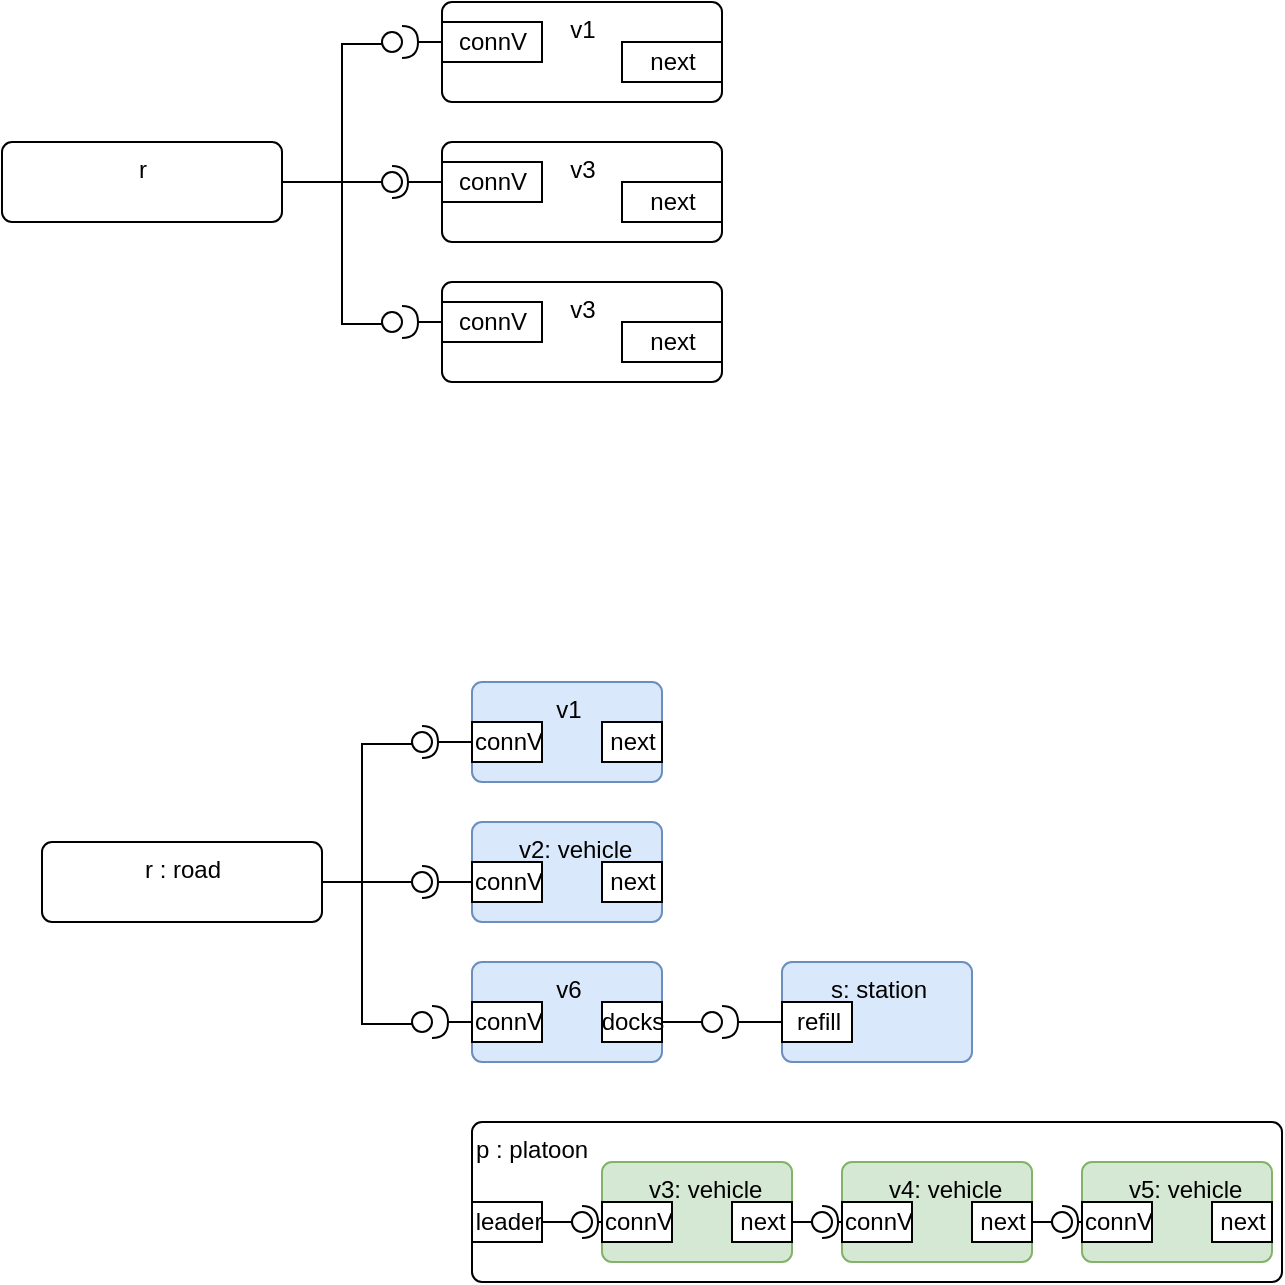 <mxfile version="13.9.7" type="github">
  <diagram id="prtHgNgQTEPvFCAcTncT" name="Page-1">
    <mxGraphModel dx="920" dy="552" grid="1" gridSize="10" guides="1" tooltips="1" connect="1" arrows="1" fold="1" page="1" pageScale="1" pageWidth="827" pageHeight="1169" math="0" shadow="0">
      <root>
        <mxCell id="0" />
        <mxCell id="1" parent="0" />
        <mxCell id="lvoN21BrQN5qua_dWYZV-4" value="r" style="html=1;align=center;verticalAlign=top;rounded=1;absoluteArcSize=1;arcSize=10;dashed=0;" vertex="1" parent="1">
          <mxGeometry x="110" y="260" width="140" height="40" as="geometry" />
        </mxCell>
        <mxCell id="lvoN21BrQN5qua_dWYZV-6" value="" style="rounded=0;orthogonalLoop=1;jettySize=auto;html=1;endArrow=none;endFill=0;exitX=1;exitY=0.5;exitDx=0;exitDy=0;entryX=0.2;entryY=0.6;entryDx=0;entryDy=0;entryPerimeter=0;" edge="1" target="lvoN21BrQN5qua_dWYZV-8" parent="1" source="lvoN21BrQN5qua_dWYZV-4">
          <mxGeometry relative="1" as="geometry">
            <mxPoint x="390" y="405" as="sourcePoint" />
            <mxPoint x="280" y="105" as="targetPoint" />
            <Array as="points">
              <mxPoint x="280" y="280" />
              <mxPoint x="280" y="211" />
            </Array>
          </mxGeometry>
        </mxCell>
        <mxCell id="lvoN21BrQN5qua_dWYZV-7" value="" style="rounded=0;orthogonalLoop=1;jettySize=auto;html=1;endArrow=halfCircle;endFill=0;endSize=6;strokeWidth=1;exitX=0;exitY=0.5;exitDx=0;exitDy=0;" edge="1" parent="1" source="lvoN21BrQN5qua_dWYZV-15">
          <mxGeometry relative="1" as="geometry">
            <mxPoint x="540" y="390" as="sourcePoint" />
            <mxPoint x="310" y="210" as="targetPoint" />
          </mxGeometry>
        </mxCell>
        <mxCell id="lvoN21BrQN5qua_dWYZV-8" value="" style="ellipse;whiteSpace=wrap;html=1;fontFamily=Helvetica;fontSize=12;fontColor=#000000;align=center;strokeColor=#000000;fillColor=#ffffff;points=[];aspect=fixed;resizable=0;" vertex="1" parent="1">
          <mxGeometry x="300" y="205" width="10" height="10" as="geometry" />
        </mxCell>
        <mxCell id="lvoN21BrQN5qua_dWYZV-9" value="v1" style="html=1;align=center;verticalAlign=top;rounded=1;absoluteArcSize=1;arcSize=10;dashed=0;" vertex="1" parent="1">
          <mxGeometry x="330" y="190" width="140" height="50" as="geometry" />
        </mxCell>
        <mxCell id="lvoN21BrQN5qua_dWYZV-15" value="connV" style="html=1;" vertex="1" parent="1">
          <mxGeometry x="330" y="200" width="50" height="20" as="geometry" />
        </mxCell>
        <mxCell id="lvoN21BrQN5qua_dWYZV-16" value="next" style="html=1;" vertex="1" parent="1">
          <mxGeometry x="420" y="210" width="50" height="20" as="geometry" />
        </mxCell>
        <mxCell id="lvoN21BrQN5qua_dWYZV-19" value="" style="rounded=0;orthogonalLoop=1;jettySize=auto;html=1;endArrow=none;endFill=0;entryX=0.2;entryY=0.6;entryDx=0;entryDy=0;entryPerimeter=0;" edge="1" parent="1" target="lvoN21BrQN5qua_dWYZV-21">
          <mxGeometry relative="1" as="geometry">
            <mxPoint x="250" y="280" as="sourcePoint" />
            <mxPoint x="280" y="355" as="targetPoint" />
            <Array as="points">
              <mxPoint x="280" y="280" />
              <mxPoint x="280" y="351" />
            </Array>
          </mxGeometry>
        </mxCell>
        <mxCell id="lvoN21BrQN5qua_dWYZV-20" value="" style="rounded=0;orthogonalLoop=1;jettySize=auto;html=1;endArrow=halfCircle;endFill=0;endSize=6;strokeWidth=1;exitX=0;exitY=0.5;exitDx=0;exitDy=0;" edge="1" parent="1" source="lvoN21BrQN5qua_dWYZV-23">
          <mxGeometry relative="1" as="geometry">
            <mxPoint x="540" y="530" as="sourcePoint" />
            <mxPoint x="310" y="350" as="targetPoint" />
          </mxGeometry>
        </mxCell>
        <mxCell id="lvoN21BrQN5qua_dWYZV-21" value="" style="ellipse;whiteSpace=wrap;html=1;fontFamily=Helvetica;fontSize=12;fontColor=#000000;align=center;strokeColor=#000000;fillColor=#ffffff;points=[];aspect=fixed;resizable=0;" vertex="1" parent="1">
          <mxGeometry x="300" y="345" width="10" height="10" as="geometry" />
        </mxCell>
        <mxCell id="lvoN21BrQN5qua_dWYZV-22" value="v3" style="html=1;align=center;verticalAlign=top;rounded=1;absoluteArcSize=1;arcSize=10;dashed=0;" vertex="1" parent="1">
          <mxGeometry x="330" y="330" width="140" height="50" as="geometry" />
        </mxCell>
        <mxCell id="lvoN21BrQN5qua_dWYZV-23" value="connV" style="html=1;" vertex="1" parent="1">
          <mxGeometry x="330" y="340" width="50" height="20" as="geometry" />
        </mxCell>
        <mxCell id="lvoN21BrQN5qua_dWYZV-24" value="next" style="html=1;" vertex="1" parent="1">
          <mxGeometry x="420" y="350" width="50" height="20" as="geometry" />
        </mxCell>
        <mxCell id="lvoN21BrQN5qua_dWYZV-28" value="v3" style="html=1;align=center;verticalAlign=top;rounded=1;absoluteArcSize=1;arcSize=10;dashed=0;" vertex="1" parent="1">
          <mxGeometry x="330" y="260" width="140" height="50" as="geometry" />
        </mxCell>
        <mxCell id="lvoN21BrQN5qua_dWYZV-29" value="connV" style="html=1;" vertex="1" parent="1">
          <mxGeometry x="330" y="270" width="50" height="20" as="geometry" />
        </mxCell>
        <mxCell id="lvoN21BrQN5qua_dWYZV-30" value="next" style="html=1;" vertex="1" parent="1">
          <mxGeometry x="420" y="280" width="50" height="20" as="geometry" />
        </mxCell>
        <mxCell id="lvoN21BrQN5qua_dWYZV-47" value="" style="rounded=0;orthogonalLoop=1;jettySize=auto;html=1;endArrow=none;endFill=0;exitX=1;exitY=0.5;exitDx=0;exitDy=0;" edge="1" target="lvoN21BrQN5qua_dWYZV-49" parent="1" source="lvoN21BrQN5qua_dWYZV-4">
          <mxGeometry relative="1" as="geometry">
            <mxPoint x="310" y="275" as="sourcePoint" />
          </mxGeometry>
        </mxCell>
        <mxCell id="lvoN21BrQN5qua_dWYZV-48" value="" style="rounded=0;orthogonalLoop=1;jettySize=auto;html=1;endArrow=halfCircle;endFill=0;entryX=0.5;entryY=0.5;entryDx=0;entryDy=0;endSize=6;strokeWidth=1;exitX=0;exitY=0.5;exitDx=0;exitDy=0;" edge="1" target="lvoN21BrQN5qua_dWYZV-49" parent="1" source="lvoN21BrQN5qua_dWYZV-29">
          <mxGeometry relative="1" as="geometry">
            <mxPoint x="120" y="355" as="sourcePoint" />
          </mxGeometry>
        </mxCell>
        <mxCell id="lvoN21BrQN5qua_dWYZV-49" value="" style="ellipse;whiteSpace=wrap;html=1;fontFamily=Helvetica;fontSize=12;fontColor=#000000;align=center;strokeColor=#000000;fillColor=#ffffff;points=[];aspect=fixed;resizable=0;" vertex="1" parent="1">
          <mxGeometry x="300" y="275" width="10" height="10" as="geometry" />
        </mxCell>
        <mxCell id="lvoN21BrQN5qua_dWYZV-50" value="r : road" style="html=1;align=center;verticalAlign=top;rounded=1;absoluteArcSize=1;arcSize=10;dashed=0;" vertex="1" parent="1">
          <mxGeometry x="130" y="610" width="140" height="40" as="geometry" />
        </mxCell>
        <mxCell id="lvoN21BrQN5qua_dWYZV-51" value="" style="rounded=0;orthogonalLoop=1;jettySize=auto;html=1;endArrow=none;endFill=0;exitX=1;exitY=0.5;exitDx=0;exitDy=0;entryX=0.2;entryY=0.6;entryDx=0;entryDy=0;entryPerimeter=0;" edge="1" parent="1" source="lvoN21BrQN5qua_dWYZV-50" target="lvoN21BrQN5qua_dWYZV-53">
          <mxGeometry relative="1" as="geometry">
            <mxPoint x="405" y="745" as="sourcePoint" />
            <mxPoint x="295" y="445" as="targetPoint" />
            <Array as="points">
              <mxPoint x="290" y="630" />
              <mxPoint x="290" y="561" />
            </Array>
          </mxGeometry>
        </mxCell>
        <mxCell id="lvoN21BrQN5qua_dWYZV-52" value="" style="rounded=0;orthogonalLoop=1;jettySize=auto;html=1;endArrow=halfCircle;endFill=0;endSize=6;strokeWidth=1;exitX=0;exitY=0.5;exitDx=0;exitDy=0;entryX=0.5;entryY=0.5;entryDx=0;entryDy=0;entryPerimeter=0;" edge="1" parent="1" source="lvoN21BrQN5qua_dWYZV-55" target="lvoN21BrQN5qua_dWYZV-53">
          <mxGeometry relative="1" as="geometry">
            <mxPoint x="555" y="730" as="sourcePoint" />
            <mxPoint x="325" y="550" as="targetPoint" />
          </mxGeometry>
        </mxCell>
        <mxCell id="lvoN21BrQN5qua_dWYZV-53" value="" style="ellipse;whiteSpace=wrap;html=1;fontFamily=Helvetica;fontSize=12;fontColor=#000000;align=center;strokeColor=#000000;fillColor=#ffffff;points=[];aspect=fixed;resizable=0;" vertex="1" parent="1">
          <mxGeometry x="315" y="555" width="10" height="10" as="geometry" />
        </mxCell>
        <mxCell id="lvoN21BrQN5qua_dWYZV-54" value="v1" style="html=1;align=center;verticalAlign=top;rounded=1;absoluteArcSize=1;arcSize=10;dashed=0;fillColor=#dae8fc;strokeColor=#6c8ebf;" vertex="1" parent="1">
          <mxGeometry x="345" y="530" width="95" height="50" as="geometry" />
        </mxCell>
        <mxCell id="lvoN21BrQN5qua_dWYZV-55" value="connV" style="html=1;" vertex="1" parent="1">
          <mxGeometry x="345" y="550" width="35" height="20" as="geometry" />
        </mxCell>
        <mxCell id="lvoN21BrQN5qua_dWYZV-56" value="next" style="html=1;" vertex="1" parent="1">
          <mxGeometry x="410" y="550" width="30" height="20" as="geometry" />
        </mxCell>
        <mxCell id="lvoN21BrQN5qua_dWYZV-61" value="connV" style="html=1;" vertex="1" parent="1">
          <mxGeometry x="345" y="680" width="50" height="20" as="geometry" />
        </mxCell>
        <mxCell id="lvoN21BrQN5qua_dWYZV-63" value="&lt;div align=&quot;right&quot;&gt;&amp;nbsp; v2: vehicle&lt;br&gt;&lt;/div&gt;" style="html=1;align=center;verticalAlign=top;rounded=1;absoluteArcSize=1;arcSize=10;dashed=0;fillColor=#dae8fc;strokeColor=#6c8ebf;" vertex="1" parent="1">
          <mxGeometry x="345" y="600" width="95" height="50" as="geometry" />
        </mxCell>
        <mxCell id="lvoN21BrQN5qua_dWYZV-64" value="connV" style="html=1;" vertex="1" parent="1">
          <mxGeometry x="345" y="620" width="35" height="20" as="geometry" />
        </mxCell>
        <mxCell id="lvoN21BrQN5qua_dWYZV-65" value="next" style="html=1;" vertex="1" parent="1">
          <mxGeometry x="410" y="620" width="30" height="20" as="geometry" />
        </mxCell>
        <mxCell id="lvoN21BrQN5qua_dWYZV-66" value="" style="rounded=0;orthogonalLoop=1;jettySize=auto;html=1;endArrow=none;endFill=0;exitX=1;exitY=0.5;exitDx=0;exitDy=0;" edge="1" parent="1" source="lvoN21BrQN5qua_dWYZV-50" target="lvoN21BrQN5qua_dWYZV-68">
          <mxGeometry relative="1" as="geometry">
            <mxPoint x="325" y="615" as="sourcePoint" />
          </mxGeometry>
        </mxCell>
        <mxCell id="lvoN21BrQN5qua_dWYZV-67" value="" style="rounded=0;orthogonalLoop=1;jettySize=auto;html=1;endArrow=halfCircle;endFill=0;entryX=0.5;entryY=0.5;entryDx=0;entryDy=0;endSize=6;strokeWidth=1;exitX=0;exitY=0.5;exitDx=0;exitDy=0;" edge="1" parent="1" source="lvoN21BrQN5qua_dWYZV-64" target="lvoN21BrQN5qua_dWYZV-68">
          <mxGeometry relative="1" as="geometry">
            <mxPoint x="135" y="695" as="sourcePoint" />
          </mxGeometry>
        </mxCell>
        <mxCell id="lvoN21BrQN5qua_dWYZV-68" value="" style="ellipse;whiteSpace=wrap;html=1;fontFamily=Helvetica;fontSize=12;fontColor=#000000;align=center;strokeColor=#000000;fillColor=#ffffff;points=[];aspect=fixed;resizable=0;" vertex="1" parent="1">
          <mxGeometry x="315" y="625" width="10" height="10" as="geometry" />
        </mxCell>
        <mxCell id="lvoN21BrQN5qua_dWYZV-69" value="p : platoon" style="html=1;align=left;verticalAlign=top;rounded=1;absoluteArcSize=1;arcSize=10;dashed=0;" vertex="1" parent="1">
          <mxGeometry x="345" y="750" width="405" height="80" as="geometry" />
        </mxCell>
        <mxCell id="lvoN21BrQN5qua_dWYZV-70" value="leader" style="html=1;" vertex="1" parent="1">
          <mxGeometry x="345" y="790" width="35" height="20" as="geometry" />
        </mxCell>
        <mxCell id="lvoN21BrQN5qua_dWYZV-72" value="v6" style="html=1;align=center;verticalAlign=top;rounded=1;absoluteArcSize=1;arcSize=10;dashed=0;fillColor=#dae8fc;strokeColor=#6c8ebf;" vertex="1" parent="1">
          <mxGeometry x="345" y="670" width="95" height="50" as="geometry" />
        </mxCell>
        <mxCell id="lvoN21BrQN5qua_dWYZV-73" value="connV" style="html=1;" vertex="1" parent="1">
          <mxGeometry x="345" y="690" width="35" height="20" as="geometry" />
        </mxCell>
        <mxCell id="lvoN21BrQN5qua_dWYZV-74" value="docks" style="html=1;" vertex="1" parent="1">
          <mxGeometry x="410" y="690" width="30" height="20" as="geometry" />
        </mxCell>
        <mxCell id="lvoN21BrQN5qua_dWYZV-90" value="" style="rounded=0;orthogonalLoop=1;jettySize=auto;html=1;endArrow=none;endFill=0;exitX=1;exitY=0.5;exitDx=0;exitDy=0;entryX=0.2;entryY=0.6;entryDx=0;entryDy=0;entryPerimeter=0;" edge="1" parent="1" source="lvoN21BrQN5qua_dWYZV-50" target="lvoN21BrQN5qua_dWYZV-93">
          <mxGeometry relative="1" as="geometry">
            <mxPoint x="268" y="749" as="sourcePoint" />
            <mxPoint x="300" y="700" as="targetPoint" />
            <Array as="points">
              <mxPoint x="290" y="630" />
              <mxPoint x="290" y="701" />
            </Array>
          </mxGeometry>
        </mxCell>
        <mxCell id="lvoN21BrQN5qua_dWYZV-93" value="" style="ellipse;whiteSpace=wrap;html=1;fontFamily=Helvetica;fontSize=12;fontColor=#000000;align=center;strokeColor=#000000;fillColor=#ffffff;points=[];aspect=fixed;resizable=0;" vertex="1" parent="1">
          <mxGeometry x="315" y="695" width="10" height="10" as="geometry" />
        </mxCell>
        <mxCell id="lvoN21BrQN5qua_dWYZV-94" value="" style="rounded=0;orthogonalLoop=1;jettySize=auto;html=1;endArrow=halfCircle;endFill=0;endSize=6;strokeWidth=1;exitX=0;exitY=0.5;exitDx=0;exitDy=0;" edge="1" parent="1" source="lvoN21BrQN5qua_dWYZV-73" target="lvoN21BrQN5qua_dWYZV-93">
          <mxGeometry relative="1" as="geometry">
            <mxPoint x="345" y="700" as="sourcePoint" />
            <mxPoint x="320" y="700" as="targetPoint" />
            <Array as="points" />
          </mxGeometry>
        </mxCell>
        <mxCell id="lvoN21BrQN5qua_dWYZV-95" value="connV" style="html=1;" vertex="1" parent="1">
          <mxGeometry x="410" y="780" width="50" height="20" as="geometry" />
        </mxCell>
        <mxCell id="lvoN21BrQN5qua_dWYZV-96" value="&lt;div align=&quot;right&quot;&gt;&amp;nbsp; v3: vehicle&lt;br&gt;&lt;/div&gt;" style="html=1;align=center;verticalAlign=top;rounded=1;absoluteArcSize=1;arcSize=10;dashed=0;fillColor=#d5e8d4;strokeColor=#82b366;" vertex="1" parent="1">
          <mxGeometry x="410" y="770" width="95" height="50" as="geometry" />
        </mxCell>
        <mxCell id="lvoN21BrQN5qua_dWYZV-97" value="connV" style="html=1;" vertex="1" parent="1">
          <mxGeometry x="410" y="790" width="35" height="20" as="geometry" />
        </mxCell>
        <mxCell id="lvoN21BrQN5qua_dWYZV-98" value="next" style="html=1;" vertex="1" parent="1">
          <mxGeometry x="475" y="790" width="30" height="20" as="geometry" />
        </mxCell>
        <mxCell id="lvoN21BrQN5qua_dWYZV-99" value="" style="rounded=0;orthogonalLoop=1;jettySize=auto;html=1;endArrow=none;endFill=0;exitX=1;exitY=0.5;exitDx=0;exitDy=0;" edge="1" parent="1" source="lvoN21BrQN5qua_dWYZV-70">
          <mxGeometry relative="1" as="geometry">
            <mxPoint x="390" y="800" as="sourcePoint" />
            <mxPoint x="400" y="800" as="targetPoint" />
            <Array as="points" />
          </mxGeometry>
        </mxCell>
        <mxCell id="lvoN21BrQN5qua_dWYZV-100" value="" style="rounded=0;orthogonalLoop=1;jettySize=auto;html=1;endArrow=halfCircle;endFill=0;endSize=6;strokeWidth=1;" edge="1" parent="1">
          <mxGeometry relative="1" as="geometry">
            <mxPoint x="403" y="800" as="sourcePoint" />
            <mxPoint x="403" y="800" as="targetPoint" />
          </mxGeometry>
        </mxCell>
        <mxCell id="lvoN21BrQN5qua_dWYZV-101" value="" style="ellipse;whiteSpace=wrap;html=1;fontFamily=Helvetica;fontSize=12;fontColor=#000000;align=center;strokeColor=#000000;fillColor=#ffffff;points=[];aspect=fixed;resizable=0;" vertex="1" parent="1">
          <mxGeometry x="395" y="795" width="10" height="10" as="geometry" />
        </mxCell>
        <mxCell id="lvoN21BrQN5qua_dWYZV-106" value="connV" style="html=1;" vertex="1" parent="1">
          <mxGeometry x="530" y="780" width="50" height="20" as="geometry" />
        </mxCell>
        <mxCell id="lvoN21BrQN5qua_dWYZV-107" value="&lt;div align=&quot;right&quot;&gt;&amp;nbsp; v4: vehicle&lt;br&gt;&lt;/div&gt;" style="html=1;align=center;verticalAlign=top;rounded=1;absoluteArcSize=1;arcSize=10;dashed=0;fillColor=#d5e8d4;strokeColor=#82b366;" vertex="1" parent="1">
          <mxGeometry x="530" y="770" width="95" height="50" as="geometry" />
        </mxCell>
        <mxCell id="lvoN21BrQN5qua_dWYZV-108" value="connV" style="html=1;" vertex="1" parent="1">
          <mxGeometry x="530" y="790" width="35" height="20" as="geometry" />
        </mxCell>
        <mxCell id="lvoN21BrQN5qua_dWYZV-109" value="next" style="html=1;" vertex="1" parent="1">
          <mxGeometry x="595" y="790" width="30" height="20" as="geometry" />
        </mxCell>
        <mxCell id="lvoN21BrQN5qua_dWYZV-110" value="" style="rounded=0;orthogonalLoop=1;jettySize=auto;html=1;endArrow=none;endFill=0;" edge="1" parent="1" target="lvoN21BrQN5qua_dWYZV-112">
          <mxGeometry relative="1" as="geometry">
            <mxPoint x="505" y="800" as="sourcePoint" />
          </mxGeometry>
        </mxCell>
        <mxCell id="lvoN21BrQN5qua_dWYZV-111" value="" style="rounded=0;orthogonalLoop=1;jettySize=auto;html=1;endArrow=halfCircle;endFill=0;entryX=0.155;entryY=0.625;entryDx=0;entryDy=0;endSize=6;strokeWidth=1;exitX=0;exitY=0.5;exitDx=0;exitDy=0;entryPerimeter=0;" edge="1" parent="1" source="lvoN21BrQN5qua_dWYZV-108">
          <mxGeometry relative="1" as="geometry">
            <mxPoint x="520" y="715" as="sourcePoint" />
            <mxPoint x="520.025" y="800" as="targetPoint" />
          </mxGeometry>
        </mxCell>
        <mxCell id="lvoN21BrQN5qua_dWYZV-112" value="" style="ellipse;whiteSpace=wrap;html=1;fontFamily=Helvetica;fontSize=12;fontColor=#000000;align=center;strokeColor=#000000;fillColor=#ffffff;points=[];aspect=fixed;resizable=0;" vertex="1" parent="1">
          <mxGeometry x="515" y="795" width="10" height="10" as="geometry" />
        </mxCell>
        <mxCell id="lvoN21BrQN5qua_dWYZV-123" value="" style="rounded=0;orthogonalLoop=1;jettySize=auto;html=1;endArrow=halfCircle;endFill=0;entryX=0.5;entryY=0.5;entryDx=0;entryDy=0;endSize=6;strokeWidth=1;entryPerimeter=0;" edge="1" target="lvoN21BrQN5qua_dWYZV-101" parent="1">
          <mxGeometry relative="1" as="geometry">
            <mxPoint x="410" y="800" as="sourcePoint" />
            <mxPoint x="490" y="695" as="targetPoint" />
            <Array as="points">
              <mxPoint x="410" y="800" />
            </Array>
          </mxGeometry>
        </mxCell>
        <mxCell id="lvoN21BrQN5qua_dWYZV-125" value="connV" style="html=1;" vertex="1" parent="1">
          <mxGeometry x="650" y="780" width="50" height="20" as="geometry" />
        </mxCell>
        <mxCell id="lvoN21BrQN5qua_dWYZV-126" value="&lt;div align=&quot;right&quot;&gt;&amp;nbsp; v5: vehicle&lt;br&gt;&lt;/div&gt;" style="html=1;align=center;verticalAlign=top;rounded=1;absoluteArcSize=1;arcSize=10;dashed=0;fillColor=#d5e8d4;strokeColor=#82b366;" vertex="1" parent="1">
          <mxGeometry x="650" y="770" width="95" height="50" as="geometry" />
        </mxCell>
        <mxCell id="lvoN21BrQN5qua_dWYZV-127" value="connV" style="html=1;" vertex="1" parent="1">
          <mxGeometry x="650" y="790" width="35" height="20" as="geometry" />
        </mxCell>
        <mxCell id="lvoN21BrQN5qua_dWYZV-128" value="next" style="html=1;" vertex="1" parent="1">
          <mxGeometry x="715" y="790" width="30" height="20" as="geometry" />
        </mxCell>
        <mxCell id="lvoN21BrQN5qua_dWYZV-129" value="" style="rounded=0;orthogonalLoop=1;jettySize=auto;html=1;endArrow=none;endFill=0;" edge="1" parent="1" target="lvoN21BrQN5qua_dWYZV-131">
          <mxGeometry relative="1" as="geometry">
            <mxPoint x="625" y="800" as="sourcePoint" />
          </mxGeometry>
        </mxCell>
        <mxCell id="lvoN21BrQN5qua_dWYZV-130" value="" style="rounded=0;orthogonalLoop=1;jettySize=auto;html=1;endArrow=halfCircle;endFill=0;entryX=0.155;entryY=0.625;entryDx=0;entryDy=0;endSize=6;strokeWidth=1;exitX=0;exitY=0.5;exitDx=0;exitDy=0;entryPerimeter=0;" edge="1" parent="1" source="lvoN21BrQN5qua_dWYZV-127">
          <mxGeometry relative="1" as="geometry">
            <mxPoint x="640" y="715" as="sourcePoint" />
            <mxPoint x="640.025" y="800" as="targetPoint" />
          </mxGeometry>
        </mxCell>
        <mxCell id="lvoN21BrQN5qua_dWYZV-131" value="" style="ellipse;whiteSpace=wrap;html=1;fontFamily=Helvetica;fontSize=12;fontColor=#000000;align=center;strokeColor=#000000;fillColor=#ffffff;points=[];aspect=fixed;resizable=0;" vertex="1" parent="1">
          <mxGeometry x="635" y="795" width="10" height="10" as="geometry" />
        </mxCell>
        <mxCell id="lvoN21BrQN5qua_dWYZV-133" value="connV" style="html=1;" vertex="1" parent="1">
          <mxGeometry x="500" y="680" width="50" height="20" as="geometry" />
        </mxCell>
        <mxCell id="lvoN21BrQN5qua_dWYZV-134" value="s: station" style="html=1;align=center;verticalAlign=top;rounded=1;absoluteArcSize=1;arcSize=10;dashed=0;fillColor=#dae8fc;strokeColor=#6c8ebf;" vertex="1" parent="1">
          <mxGeometry x="500" y="670" width="95" height="50" as="geometry" />
        </mxCell>
        <mxCell id="lvoN21BrQN5qua_dWYZV-135" value="refill" style="html=1;" vertex="1" parent="1">
          <mxGeometry x="500" y="690" width="35" height="20" as="geometry" />
        </mxCell>
        <mxCell id="lvoN21BrQN5qua_dWYZV-147" value="" style="rounded=0;orthogonalLoop=1;jettySize=auto;html=1;endArrow=none;endFill=0;exitX=1;exitY=0.5;exitDx=0;exitDy=0;" edge="1" target="lvoN21BrQN5qua_dWYZV-149" parent="1" source="lvoN21BrQN5qua_dWYZV-74">
          <mxGeometry relative="1" as="geometry">
            <mxPoint x="500" y="695" as="sourcePoint" />
          </mxGeometry>
        </mxCell>
        <mxCell id="lvoN21BrQN5qua_dWYZV-148" value="" style="rounded=0;orthogonalLoop=1;jettySize=auto;html=1;endArrow=halfCircle;endFill=0;endSize=6;strokeWidth=1;exitX=0;exitY=0.5;exitDx=0;exitDy=0;" edge="1" parent="1" source="lvoN21BrQN5qua_dWYZV-135">
          <mxGeometry relative="1" as="geometry">
            <mxPoint x="540" y="695" as="sourcePoint" />
            <mxPoint x="470" y="700" as="targetPoint" />
          </mxGeometry>
        </mxCell>
        <mxCell id="lvoN21BrQN5qua_dWYZV-149" value="" style="ellipse;whiteSpace=wrap;html=1;fontFamily=Helvetica;fontSize=12;fontColor=#000000;align=center;strokeColor=#000000;fillColor=#ffffff;points=[];aspect=fixed;resizable=0;" vertex="1" parent="1">
          <mxGeometry x="460" y="695" width="10" height="10" as="geometry" />
        </mxCell>
      </root>
    </mxGraphModel>
  </diagram>
</mxfile>
